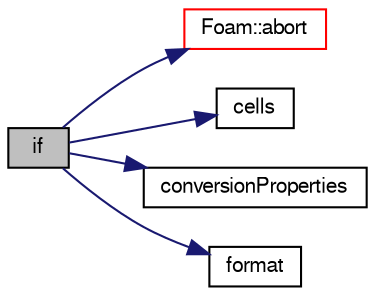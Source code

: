 digraph "if"
{
  bgcolor="transparent";
  edge [fontname="FreeSans",fontsize="10",labelfontname="FreeSans",labelfontsize="10"];
  node [fontname="FreeSans",fontsize="10",shape=record];
  rankdir="LR";
  Node14 [label="if",height=0.2,width=0.4,color="black", fillcolor="grey75", style="filled", fontcolor="black"];
  Node14 -> Node15 [color="midnightblue",fontsize="10",style="solid",fontname="FreeSans"];
  Node15 [label="Foam::abort",height=0.2,width=0.4,color="red",URL="$a21124.html#a447107a607d03e417307c203fa5fb44b"];
  Node14 -> Node58 [color="midnightblue",fontsize="10",style="solid",fontname="FreeSans"];
  Node58 [label="cells",height=0.2,width=0.4,color="black",URL="$a18911.html#aa6cadc6d1b665a59c99f993b69cf61a6"];
  Node14 -> Node59 [color="midnightblue",fontsize="10",style="solid",fontname="FreeSans"];
  Node59 [label="conversionProperties",height=0.2,width=0.4,color="black",URL="$a18911.html#a31a067f9b2471fd3e73f0638e19f2ac9"];
  Node14 -> Node60 [color="midnightblue",fontsize="10",style="solid",fontname="FreeSans"];
  Node60 [label="format",height=0.2,width=0.4,color="black",URL="$a18911.html#a7ab39052688ef9931c1bb993be7e88d5"];
}
